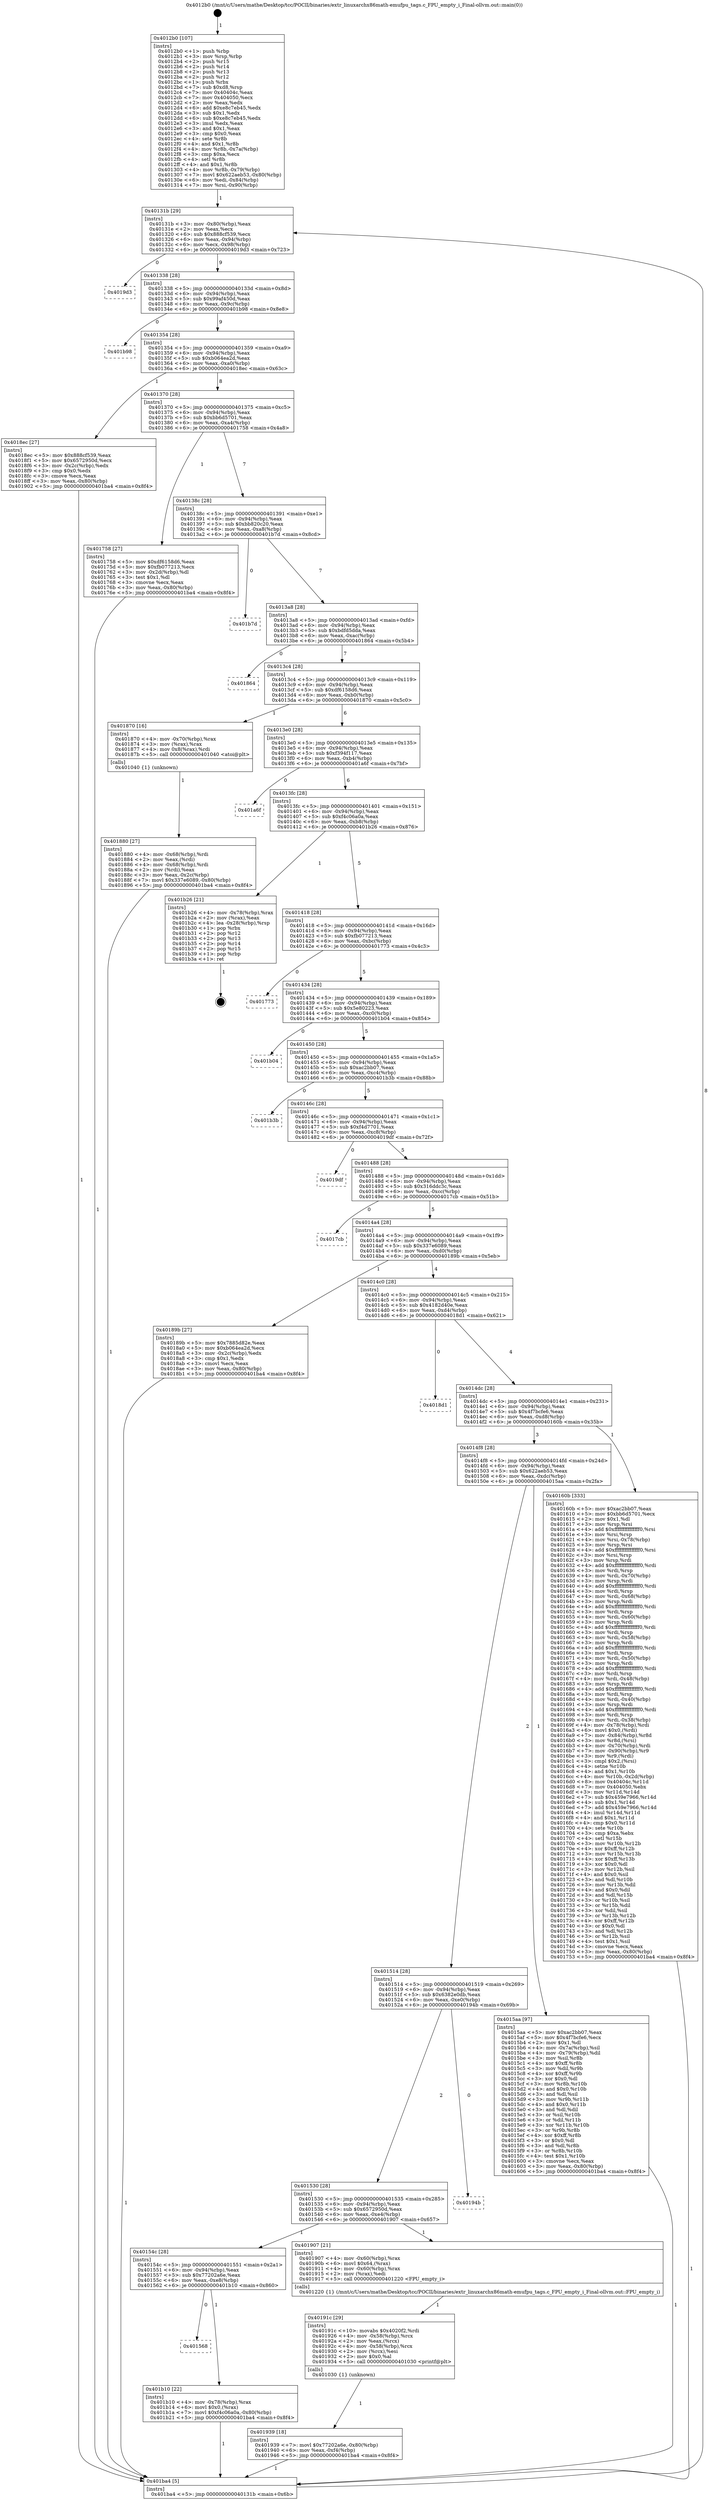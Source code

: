 digraph "0x4012b0" {
  label = "0x4012b0 (/mnt/c/Users/mathe/Desktop/tcc/POCII/binaries/extr_linuxarchx86math-emufpu_tags.c_FPU_empty_i_Final-ollvm.out::main(0))"
  labelloc = "t"
  node[shape=record]

  Entry [label="",width=0.3,height=0.3,shape=circle,fillcolor=black,style=filled]
  "0x40131b" [label="{
     0x40131b [29]\l
     | [instrs]\l
     &nbsp;&nbsp;0x40131b \<+3\>: mov -0x80(%rbp),%eax\l
     &nbsp;&nbsp;0x40131e \<+2\>: mov %eax,%ecx\l
     &nbsp;&nbsp;0x401320 \<+6\>: sub $0x888cf539,%ecx\l
     &nbsp;&nbsp;0x401326 \<+6\>: mov %eax,-0x94(%rbp)\l
     &nbsp;&nbsp;0x40132c \<+6\>: mov %ecx,-0x98(%rbp)\l
     &nbsp;&nbsp;0x401332 \<+6\>: je 00000000004019d3 \<main+0x723\>\l
  }"]
  "0x4019d3" [label="{
     0x4019d3\l
  }", style=dashed]
  "0x401338" [label="{
     0x401338 [28]\l
     | [instrs]\l
     &nbsp;&nbsp;0x401338 \<+5\>: jmp 000000000040133d \<main+0x8d\>\l
     &nbsp;&nbsp;0x40133d \<+6\>: mov -0x94(%rbp),%eax\l
     &nbsp;&nbsp;0x401343 \<+5\>: sub $0x99af450d,%eax\l
     &nbsp;&nbsp;0x401348 \<+6\>: mov %eax,-0x9c(%rbp)\l
     &nbsp;&nbsp;0x40134e \<+6\>: je 0000000000401b98 \<main+0x8e8\>\l
  }"]
  Exit [label="",width=0.3,height=0.3,shape=circle,fillcolor=black,style=filled,peripheries=2]
  "0x401b98" [label="{
     0x401b98\l
  }", style=dashed]
  "0x401354" [label="{
     0x401354 [28]\l
     | [instrs]\l
     &nbsp;&nbsp;0x401354 \<+5\>: jmp 0000000000401359 \<main+0xa9\>\l
     &nbsp;&nbsp;0x401359 \<+6\>: mov -0x94(%rbp),%eax\l
     &nbsp;&nbsp;0x40135f \<+5\>: sub $0xb064ea2d,%eax\l
     &nbsp;&nbsp;0x401364 \<+6\>: mov %eax,-0xa0(%rbp)\l
     &nbsp;&nbsp;0x40136a \<+6\>: je 00000000004018ec \<main+0x63c\>\l
  }"]
  "0x401568" [label="{
     0x401568\l
  }", style=dashed]
  "0x4018ec" [label="{
     0x4018ec [27]\l
     | [instrs]\l
     &nbsp;&nbsp;0x4018ec \<+5\>: mov $0x888cf539,%eax\l
     &nbsp;&nbsp;0x4018f1 \<+5\>: mov $0x6572950d,%ecx\l
     &nbsp;&nbsp;0x4018f6 \<+3\>: mov -0x2c(%rbp),%edx\l
     &nbsp;&nbsp;0x4018f9 \<+3\>: cmp $0x0,%edx\l
     &nbsp;&nbsp;0x4018fc \<+3\>: cmove %ecx,%eax\l
     &nbsp;&nbsp;0x4018ff \<+3\>: mov %eax,-0x80(%rbp)\l
     &nbsp;&nbsp;0x401902 \<+5\>: jmp 0000000000401ba4 \<main+0x8f4\>\l
  }"]
  "0x401370" [label="{
     0x401370 [28]\l
     | [instrs]\l
     &nbsp;&nbsp;0x401370 \<+5\>: jmp 0000000000401375 \<main+0xc5\>\l
     &nbsp;&nbsp;0x401375 \<+6\>: mov -0x94(%rbp),%eax\l
     &nbsp;&nbsp;0x40137b \<+5\>: sub $0xbb6d5701,%eax\l
     &nbsp;&nbsp;0x401380 \<+6\>: mov %eax,-0xa4(%rbp)\l
     &nbsp;&nbsp;0x401386 \<+6\>: je 0000000000401758 \<main+0x4a8\>\l
  }"]
  "0x401b10" [label="{
     0x401b10 [22]\l
     | [instrs]\l
     &nbsp;&nbsp;0x401b10 \<+4\>: mov -0x78(%rbp),%rax\l
     &nbsp;&nbsp;0x401b14 \<+6\>: movl $0x0,(%rax)\l
     &nbsp;&nbsp;0x401b1a \<+7\>: movl $0xf4c06a0a,-0x80(%rbp)\l
     &nbsp;&nbsp;0x401b21 \<+5\>: jmp 0000000000401ba4 \<main+0x8f4\>\l
  }"]
  "0x401758" [label="{
     0x401758 [27]\l
     | [instrs]\l
     &nbsp;&nbsp;0x401758 \<+5\>: mov $0xdf6158d6,%eax\l
     &nbsp;&nbsp;0x40175d \<+5\>: mov $0xfb077213,%ecx\l
     &nbsp;&nbsp;0x401762 \<+3\>: mov -0x2d(%rbp),%dl\l
     &nbsp;&nbsp;0x401765 \<+3\>: test $0x1,%dl\l
     &nbsp;&nbsp;0x401768 \<+3\>: cmovne %ecx,%eax\l
     &nbsp;&nbsp;0x40176b \<+3\>: mov %eax,-0x80(%rbp)\l
     &nbsp;&nbsp;0x40176e \<+5\>: jmp 0000000000401ba4 \<main+0x8f4\>\l
  }"]
  "0x40138c" [label="{
     0x40138c [28]\l
     | [instrs]\l
     &nbsp;&nbsp;0x40138c \<+5\>: jmp 0000000000401391 \<main+0xe1\>\l
     &nbsp;&nbsp;0x401391 \<+6\>: mov -0x94(%rbp),%eax\l
     &nbsp;&nbsp;0x401397 \<+5\>: sub $0xbb820c20,%eax\l
     &nbsp;&nbsp;0x40139c \<+6\>: mov %eax,-0xa8(%rbp)\l
     &nbsp;&nbsp;0x4013a2 \<+6\>: je 0000000000401b7d \<main+0x8cd\>\l
  }"]
  "0x401939" [label="{
     0x401939 [18]\l
     | [instrs]\l
     &nbsp;&nbsp;0x401939 \<+7\>: movl $0x77202a6e,-0x80(%rbp)\l
     &nbsp;&nbsp;0x401940 \<+6\>: mov %eax,-0xf4(%rbp)\l
     &nbsp;&nbsp;0x401946 \<+5\>: jmp 0000000000401ba4 \<main+0x8f4\>\l
  }"]
  "0x401b7d" [label="{
     0x401b7d\l
  }", style=dashed]
  "0x4013a8" [label="{
     0x4013a8 [28]\l
     | [instrs]\l
     &nbsp;&nbsp;0x4013a8 \<+5\>: jmp 00000000004013ad \<main+0xfd\>\l
     &nbsp;&nbsp;0x4013ad \<+6\>: mov -0x94(%rbp),%eax\l
     &nbsp;&nbsp;0x4013b3 \<+5\>: sub $0xbdfd5dda,%eax\l
     &nbsp;&nbsp;0x4013b8 \<+6\>: mov %eax,-0xac(%rbp)\l
     &nbsp;&nbsp;0x4013be \<+6\>: je 0000000000401864 \<main+0x5b4\>\l
  }"]
  "0x40191c" [label="{
     0x40191c [29]\l
     | [instrs]\l
     &nbsp;&nbsp;0x40191c \<+10\>: movabs $0x4020f2,%rdi\l
     &nbsp;&nbsp;0x401926 \<+4\>: mov -0x58(%rbp),%rcx\l
     &nbsp;&nbsp;0x40192a \<+2\>: mov %eax,(%rcx)\l
     &nbsp;&nbsp;0x40192c \<+4\>: mov -0x58(%rbp),%rcx\l
     &nbsp;&nbsp;0x401930 \<+2\>: mov (%rcx),%esi\l
     &nbsp;&nbsp;0x401932 \<+2\>: mov $0x0,%al\l
     &nbsp;&nbsp;0x401934 \<+5\>: call 0000000000401030 \<printf@plt\>\l
     | [calls]\l
     &nbsp;&nbsp;0x401030 \{1\} (unknown)\l
  }"]
  "0x401864" [label="{
     0x401864\l
  }", style=dashed]
  "0x4013c4" [label="{
     0x4013c4 [28]\l
     | [instrs]\l
     &nbsp;&nbsp;0x4013c4 \<+5\>: jmp 00000000004013c9 \<main+0x119\>\l
     &nbsp;&nbsp;0x4013c9 \<+6\>: mov -0x94(%rbp),%eax\l
     &nbsp;&nbsp;0x4013cf \<+5\>: sub $0xdf6158d6,%eax\l
     &nbsp;&nbsp;0x4013d4 \<+6\>: mov %eax,-0xb0(%rbp)\l
     &nbsp;&nbsp;0x4013da \<+6\>: je 0000000000401870 \<main+0x5c0\>\l
  }"]
  "0x40154c" [label="{
     0x40154c [28]\l
     | [instrs]\l
     &nbsp;&nbsp;0x40154c \<+5\>: jmp 0000000000401551 \<main+0x2a1\>\l
     &nbsp;&nbsp;0x401551 \<+6\>: mov -0x94(%rbp),%eax\l
     &nbsp;&nbsp;0x401557 \<+5\>: sub $0x77202a6e,%eax\l
     &nbsp;&nbsp;0x40155c \<+6\>: mov %eax,-0xe8(%rbp)\l
     &nbsp;&nbsp;0x401562 \<+6\>: je 0000000000401b10 \<main+0x860\>\l
  }"]
  "0x401870" [label="{
     0x401870 [16]\l
     | [instrs]\l
     &nbsp;&nbsp;0x401870 \<+4\>: mov -0x70(%rbp),%rax\l
     &nbsp;&nbsp;0x401874 \<+3\>: mov (%rax),%rax\l
     &nbsp;&nbsp;0x401877 \<+4\>: mov 0x8(%rax),%rdi\l
     &nbsp;&nbsp;0x40187b \<+5\>: call 0000000000401040 \<atoi@plt\>\l
     | [calls]\l
     &nbsp;&nbsp;0x401040 \{1\} (unknown)\l
  }"]
  "0x4013e0" [label="{
     0x4013e0 [28]\l
     | [instrs]\l
     &nbsp;&nbsp;0x4013e0 \<+5\>: jmp 00000000004013e5 \<main+0x135\>\l
     &nbsp;&nbsp;0x4013e5 \<+6\>: mov -0x94(%rbp),%eax\l
     &nbsp;&nbsp;0x4013eb \<+5\>: sub $0xf394f117,%eax\l
     &nbsp;&nbsp;0x4013f0 \<+6\>: mov %eax,-0xb4(%rbp)\l
     &nbsp;&nbsp;0x4013f6 \<+6\>: je 0000000000401a6f \<main+0x7bf\>\l
  }"]
  "0x401907" [label="{
     0x401907 [21]\l
     | [instrs]\l
     &nbsp;&nbsp;0x401907 \<+4\>: mov -0x60(%rbp),%rax\l
     &nbsp;&nbsp;0x40190b \<+6\>: movl $0x64,(%rax)\l
     &nbsp;&nbsp;0x401911 \<+4\>: mov -0x60(%rbp),%rax\l
     &nbsp;&nbsp;0x401915 \<+2\>: mov (%rax),%edi\l
     &nbsp;&nbsp;0x401917 \<+5\>: call 0000000000401220 \<FPU_empty_i\>\l
     | [calls]\l
     &nbsp;&nbsp;0x401220 \{1\} (/mnt/c/Users/mathe/Desktop/tcc/POCII/binaries/extr_linuxarchx86math-emufpu_tags.c_FPU_empty_i_Final-ollvm.out::FPU_empty_i)\l
  }"]
  "0x401a6f" [label="{
     0x401a6f\l
  }", style=dashed]
  "0x4013fc" [label="{
     0x4013fc [28]\l
     | [instrs]\l
     &nbsp;&nbsp;0x4013fc \<+5\>: jmp 0000000000401401 \<main+0x151\>\l
     &nbsp;&nbsp;0x401401 \<+6\>: mov -0x94(%rbp),%eax\l
     &nbsp;&nbsp;0x401407 \<+5\>: sub $0xf4c06a0a,%eax\l
     &nbsp;&nbsp;0x40140c \<+6\>: mov %eax,-0xb8(%rbp)\l
     &nbsp;&nbsp;0x401412 \<+6\>: je 0000000000401b26 \<main+0x876\>\l
  }"]
  "0x401530" [label="{
     0x401530 [28]\l
     | [instrs]\l
     &nbsp;&nbsp;0x401530 \<+5\>: jmp 0000000000401535 \<main+0x285\>\l
     &nbsp;&nbsp;0x401535 \<+6\>: mov -0x94(%rbp),%eax\l
     &nbsp;&nbsp;0x40153b \<+5\>: sub $0x6572950d,%eax\l
     &nbsp;&nbsp;0x401540 \<+6\>: mov %eax,-0xe4(%rbp)\l
     &nbsp;&nbsp;0x401546 \<+6\>: je 0000000000401907 \<main+0x657\>\l
  }"]
  "0x401b26" [label="{
     0x401b26 [21]\l
     | [instrs]\l
     &nbsp;&nbsp;0x401b26 \<+4\>: mov -0x78(%rbp),%rax\l
     &nbsp;&nbsp;0x401b2a \<+2\>: mov (%rax),%eax\l
     &nbsp;&nbsp;0x401b2c \<+4\>: lea -0x28(%rbp),%rsp\l
     &nbsp;&nbsp;0x401b30 \<+1\>: pop %rbx\l
     &nbsp;&nbsp;0x401b31 \<+2\>: pop %r12\l
     &nbsp;&nbsp;0x401b33 \<+2\>: pop %r13\l
     &nbsp;&nbsp;0x401b35 \<+2\>: pop %r14\l
     &nbsp;&nbsp;0x401b37 \<+2\>: pop %r15\l
     &nbsp;&nbsp;0x401b39 \<+1\>: pop %rbp\l
     &nbsp;&nbsp;0x401b3a \<+1\>: ret\l
  }"]
  "0x401418" [label="{
     0x401418 [28]\l
     | [instrs]\l
     &nbsp;&nbsp;0x401418 \<+5\>: jmp 000000000040141d \<main+0x16d\>\l
     &nbsp;&nbsp;0x40141d \<+6\>: mov -0x94(%rbp),%eax\l
     &nbsp;&nbsp;0x401423 \<+5\>: sub $0xfb077213,%eax\l
     &nbsp;&nbsp;0x401428 \<+6\>: mov %eax,-0xbc(%rbp)\l
     &nbsp;&nbsp;0x40142e \<+6\>: je 0000000000401773 \<main+0x4c3\>\l
  }"]
  "0x40194b" [label="{
     0x40194b\l
  }", style=dashed]
  "0x401773" [label="{
     0x401773\l
  }", style=dashed]
  "0x401434" [label="{
     0x401434 [28]\l
     | [instrs]\l
     &nbsp;&nbsp;0x401434 \<+5\>: jmp 0000000000401439 \<main+0x189\>\l
     &nbsp;&nbsp;0x401439 \<+6\>: mov -0x94(%rbp),%eax\l
     &nbsp;&nbsp;0x40143f \<+5\>: sub $0x5e80223,%eax\l
     &nbsp;&nbsp;0x401444 \<+6\>: mov %eax,-0xc0(%rbp)\l
     &nbsp;&nbsp;0x40144a \<+6\>: je 0000000000401b04 \<main+0x854\>\l
  }"]
  "0x401880" [label="{
     0x401880 [27]\l
     | [instrs]\l
     &nbsp;&nbsp;0x401880 \<+4\>: mov -0x68(%rbp),%rdi\l
     &nbsp;&nbsp;0x401884 \<+2\>: mov %eax,(%rdi)\l
     &nbsp;&nbsp;0x401886 \<+4\>: mov -0x68(%rbp),%rdi\l
     &nbsp;&nbsp;0x40188a \<+2\>: mov (%rdi),%eax\l
     &nbsp;&nbsp;0x40188c \<+3\>: mov %eax,-0x2c(%rbp)\l
     &nbsp;&nbsp;0x40188f \<+7\>: movl $0x337e6089,-0x80(%rbp)\l
     &nbsp;&nbsp;0x401896 \<+5\>: jmp 0000000000401ba4 \<main+0x8f4\>\l
  }"]
  "0x401b04" [label="{
     0x401b04\l
  }", style=dashed]
  "0x401450" [label="{
     0x401450 [28]\l
     | [instrs]\l
     &nbsp;&nbsp;0x401450 \<+5\>: jmp 0000000000401455 \<main+0x1a5\>\l
     &nbsp;&nbsp;0x401455 \<+6\>: mov -0x94(%rbp),%eax\l
     &nbsp;&nbsp;0x40145b \<+5\>: sub $0xac2bb07,%eax\l
     &nbsp;&nbsp;0x401460 \<+6\>: mov %eax,-0xc4(%rbp)\l
     &nbsp;&nbsp;0x401466 \<+6\>: je 0000000000401b3b \<main+0x88b\>\l
  }"]
  "0x4012b0" [label="{
     0x4012b0 [107]\l
     | [instrs]\l
     &nbsp;&nbsp;0x4012b0 \<+1\>: push %rbp\l
     &nbsp;&nbsp;0x4012b1 \<+3\>: mov %rsp,%rbp\l
     &nbsp;&nbsp;0x4012b4 \<+2\>: push %r15\l
     &nbsp;&nbsp;0x4012b6 \<+2\>: push %r14\l
     &nbsp;&nbsp;0x4012b8 \<+2\>: push %r13\l
     &nbsp;&nbsp;0x4012ba \<+2\>: push %r12\l
     &nbsp;&nbsp;0x4012bc \<+1\>: push %rbx\l
     &nbsp;&nbsp;0x4012bd \<+7\>: sub $0xd8,%rsp\l
     &nbsp;&nbsp;0x4012c4 \<+7\>: mov 0x40404c,%eax\l
     &nbsp;&nbsp;0x4012cb \<+7\>: mov 0x404050,%ecx\l
     &nbsp;&nbsp;0x4012d2 \<+2\>: mov %eax,%edx\l
     &nbsp;&nbsp;0x4012d4 \<+6\>: add $0xe8c7eb45,%edx\l
     &nbsp;&nbsp;0x4012da \<+3\>: sub $0x1,%edx\l
     &nbsp;&nbsp;0x4012dd \<+6\>: sub $0xe8c7eb45,%edx\l
     &nbsp;&nbsp;0x4012e3 \<+3\>: imul %edx,%eax\l
     &nbsp;&nbsp;0x4012e6 \<+3\>: and $0x1,%eax\l
     &nbsp;&nbsp;0x4012e9 \<+3\>: cmp $0x0,%eax\l
     &nbsp;&nbsp;0x4012ec \<+4\>: sete %r8b\l
     &nbsp;&nbsp;0x4012f0 \<+4\>: and $0x1,%r8b\l
     &nbsp;&nbsp;0x4012f4 \<+4\>: mov %r8b,-0x7a(%rbp)\l
     &nbsp;&nbsp;0x4012f8 \<+3\>: cmp $0xa,%ecx\l
     &nbsp;&nbsp;0x4012fb \<+4\>: setl %r8b\l
     &nbsp;&nbsp;0x4012ff \<+4\>: and $0x1,%r8b\l
     &nbsp;&nbsp;0x401303 \<+4\>: mov %r8b,-0x79(%rbp)\l
     &nbsp;&nbsp;0x401307 \<+7\>: movl $0x622aeb53,-0x80(%rbp)\l
     &nbsp;&nbsp;0x40130e \<+6\>: mov %edi,-0x84(%rbp)\l
     &nbsp;&nbsp;0x401314 \<+7\>: mov %rsi,-0x90(%rbp)\l
  }"]
  "0x401b3b" [label="{
     0x401b3b\l
  }", style=dashed]
  "0x40146c" [label="{
     0x40146c [28]\l
     | [instrs]\l
     &nbsp;&nbsp;0x40146c \<+5\>: jmp 0000000000401471 \<main+0x1c1\>\l
     &nbsp;&nbsp;0x401471 \<+6\>: mov -0x94(%rbp),%eax\l
     &nbsp;&nbsp;0x401477 \<+5\>: sub $0xf4d7701,%eax\l
     &nbsp;&nbsp;0x40147c \<+6\>: mov %eax,-0xc8(%rbp)\l
     &nbsp;&nbsp;0x401482 \<+6\>: je 00000000004019df \<main+0x72f\>\l
  }"]
  "0x401ba4" [label="{
     0x401ba4 [5]\l
     | [instrs]\l
     &nbsp;&nbsp;0x401ba4 \<+5\>: jmp 000000000040131b \<main+0x6b\>\l
  }"]
  "0x4019df" [label="{
     0x4019df\l
  }", style=dashed]
  "0x401488" [label="{
     0x401488 [28]\l
     | [instrs]\l
     &nbsp;&nbsp;0x401488 \<+5\>: jmp 000000000040148d \<main+0x1dd\>\l
     &nbsp;&nbsp;0x40148d \<+6\>: mov -0x94(%rbp),%eax\l
     &nbsp;&nbsp;0x401493 \<+5\>: sub $0x316ddc3c,%eax\l
     &nbsp;&nbsp;0x401498 \<+6\>: mov %eax,-0xcc(%rbp)\l
     &nbsp;&nbsp;0x40149e \<+6\>: je 00000000004017cb \<main+0x51b\>\l
  }"]
  "0x401514" [label="{
     0x401514 [28]\l
     | [instrs]\l
     &nbsp;&nbsp;0x401514 \<+5\>: jmp 0000000000401519 \<main+0x269\>\l
     &nbsp;&nbsp;0x401519 \<+6\>: mov -0x94(%rbp),%eax\l
     &nbsp;&nbsp;0x40151f \<+5\>: sub $0x6382e0db,%eax\l
     &nbsp;&nbsp;0x401524 \<+6\>: mov %eax,-0xe0(%rbp)\l
     &nbsp;&nbsp;0x40152a \<+6\>: je 000000000040194b \<main+0x69b\>\l
  }"]
  "0x4017cb" [label="{
     0x4017cb\l
  }", style=dashed]
  "0x4014a4" [label="{
     0x4014a4 [28]\l
     | [instrs]\l
     &nbsp;&nbsp;0x4014a4 \<+5\>: jmp 00000000004014a9 \<main+0x1f9\>\l
     &nbsp;&nbsp;0x4014a9 \<+6\>: mov -0x94(%rbp),%eax\l
     &nbsp;&nbsp;0x4014af \<+5\>: sub $0x337e6089,%eax\l
     &nbsp;&nbsp;0x4014b4 \<+6\>: mov %eax,-0xd0(%rbp)\l
     &nbsp;&nbsp;0x4014ba \<+6\>: je 000000000040189b \<main+0x5eb\>\l
  }"]
  "0x4015aa" [label="{
     0x4015aa [97]\l
     | [instrs]\l
     &nbsp;&nbsp;0x4015aa \<+5\>: mov $0xac2bb07,%eax\l
     &nbsp;&nbsp;0x4015af \<+5\>: mov $0x4f7bcfe6,%ecx\l
     &nbsp;&nbsp;0x4015b4 \<+2\>: mov $0x1,%dl\l
     &nbsp;&nbsp;0x4015b6 \<+4\>: mov -0x7a(%rbp),%sil\l
     &nbsp;&nbsp;0x4015ba \<+4\>: mov -0x79(%rbp),%dil\l
     &nbsp;&nbsp;0x4015be \<+3\>: mov %sil,%r8b\l
     &nbsp;&nbsp;0x4015c1 \<+4\>: xor $0xff,%r8b\l
     &nbsp;&nbsp;0x4015c5 \<+3\>: mov %dil,%r9b\l
     &nbsp;&nbsp;0x4015c8 \<+4\>: xor $0xff,%r9b\l
     &nbsp;&nbsp;0x4015cc \<+3\>: xor $0x0,%dl\l
     &nbsp;&nbsp;0x4015cf \<+3\>: mov %r8b,%r10b\l
     &nbsp;&nbsp;0x4015d2 \<+4\>: and $0x0,%r10b\l
     &nbsp;&nbsp;0x4015d6 \<+3\>: and %dl,%sil\l
     &nbsp;&nbsp;0x4015d9 \<+3\>: mov %r9b,%r11b\l
     &nbsp;&nbsp;0x4015dc \<+4\>: and $0x0,%r11b\l
     &nbsp;&nbsp;0x4015e0 \<+3\>: and %dl,%dil\l
     &nbsp;&nbsp;0x4015e3 \<+3\>: or %sil,%r10b\l
     &nbsp;&nbsp;0x4015e6 \<+3\>: or %dil,%r11b\l
     &nbsp;&nbsp;0x4015e9 \<+3\>: xor %r11b,%r10b\l
     &nbsp;&nbsp;0x4015ec \<+3\>: or %r9b,%r8b\l
     &nbsp;&nbsp;0x4015ef \<+4\>: xor $0xff,%r8b\l
     &nbsp;&nbsp;0x4015f3 \<+3\>: or $0x0,%dl\l
     &nbsp;&nbsp;0x4015f6 \<+3\>: and %dl,%r8b\l
     &nbsp;&nbsp;0x4015f9 \<+3\>: or %r8b,%r10b\l
     &nbsp;&nbsp;0x4015fc \<+4\>: test $0x1,%r10b\l
     &nbsp;&nbsp;0x401600 \<+3\>: cmovne %ecx,%eax\l
     &nbsp;&nbsp;0x401603 \<+3\>: mov %eax,-0x80(%rbp)\l
     &nbsp;&nbsp;0x401606 \<+5\>: jmp 0000000000401ba4 \<main+0x8f4\>\l
  }"]
  "0x40189b" [label="{
     0x40189b [27]\l
     | [instrs]\l
     &nbsp;&nbsp;0x40189b \<+5\>: mov $0x7885d82e,%eax\l
     &nbsp;&nbsp;0x4018a0 \<+5\>: mov $0xb064ea2d,%ecx\l
     &nbsp;&nbsp;0x4018a5 \<+3\>: mov -0x2c(%rbp),%edx\l
     &nbsp;&nbsp;0x4018a8 \<+3\>: cmp $0x1,%edx\l
     &nbsp;&nbsp;0x4018ab \<+3\>: cmovl %ecx,%eax\l
     &nbsp;&nbsp;0x4018ae \<+3\>: mov %eax,-0x80(%rbp)\l
     &nbsp;&nbsp;0x4018b1 \<+5\>: jmp 0000000000401ba4 \<main+0x8f4\>\l
  }"]
  "0x4014c0" [label="{
     0x4014c0 [28]\l
     | [instrs]\l
     &nbsp;&nbsp;0x4014c0 \<+5\>: jmp 00000000004014c5 \<main+0x215\>\l
     &nbsp;&nbsp;0x4014c5 \<+6\>: mov -0x94(%rbp),%eax\l
     &nbsp;&nbsp;0x4014cb \<+5\>: sub $0x4182d40e,%eax\l
     &nbsp;&nbsp;0x4014d0 \<+6\>: mov %eax,-0xd4(%rbp)\l
     &nbsp;&nbsp;0x4014d6 \<+6\>: je 00000000004018d1 \<main+0x621\>\l
  }"]
  "0x4014f8" [label="{
     0x4014f8 [28]\l
     | [instrs]\l
     &nbsp;&nbsp;0x4014f8 \<+5\>: jmp 00000000004014fd \<main+0x24d\>\l
     &nbsp;&nbsp;0x4014fd \<+6\>: mov -0x94(%rbp),%eax\l
     &nbsp;&nbsp;0x401503 \<+5\>: sub $0x622aeb53,%eax\l
     &nbsp;&nbsp;0x401508 \<+6\>: mov %eax,-0xdc(%rbp)\l
     &nbsp;&nbsp;0x40150e \<+6\>: je 00000000004015aa \<main+0x2fa\>\l
  }"]
  "0x4018d1" [label="{
     0x4018d1\l
  }", style=dashed]
  "0x4014dc" [label="{
     0x4014dc [28]\l
     | [instrs]\l
     &nbsp;&nbsp;0x4014dc \<+5\>: jmp 00000000004014e1 \<main+0x231\>\l
     &nbsp;&nbsp;0x4014e1 \<+6\>: mov -0x94(%rbp),%eax\l
     &nbsp;&nbsp;0x4014e7 \<+5\>: sub $0x4f7bcfe6,%eax\l
     &nbsp;&nbsp;0x4014ec \<+6\>: mov %eax,-0xd8(%rbp)\l
     &nbsp;&nbsp;0x4014f2 \<+6\>: je 000000000040160b \<main+0x35b\>\l
  }"]
  "0x40160b" [label="{
     0x40160b [333]\l
     | [instrs]\l
     &nbsp;&nbsp;0x40160b \<+5\>: mov $0xac2bb07,%eax\l
     &nbsp;&nbsp;0x401610 \<+5\>: mov $0xbb6d5701,%ecx\l
     &nbsp;&nbsp;0x401615 \<+2\>: mov $0x1,%dl\l
     &nbsp;&nbsp;0x401617 \<+3\>: mov %rsp,%rsi\l
     &nbsp;&nbsp;0x40161a \<+4\>: add $0xfffffffffffffff0,%rsi\l
     &nbsp;&nbsp;0x40161e \<+3\>: mov %rsi,%rsp\l
     &nbsp;&nbsp;0x401621 \<+4\>: mov %rsi,-0x78(%rbp)\l
     &nbsp;&nbsp;0x401625 \<+3\>: mov %rsp,%rsi\l
     &nbsp;&nbsp;0x401628 \<+4\>: add $0xfffffffffffffff0,%rsi\l
     &nbsp;&nbsp;0x40162c \<+3\>: mov %rsi,%rsp\l
     &nbsp;&nbsp;0x40162f \<+3\>: mov %rsp,%rdi\l
     &nbsp;&nbsp;0x401632 \<+4\>: add $0xfffffffffffffff0,%rdi\l
     &nbsp;&nbsp;0x401636 \<+3\>: mov %rdi,%rsp\l
     &nbsp;&nbsp;0x401639 \<+4\>: mov %rdi,-0x70(%rbp)\l
     &nbsp;&nbsp;0x40163d \<+3\>: mov %rsp,%rdi\l
     &nbsp;&nbsp;0x401640 \<+4\>: add $0xfffffffffffffff0,%rdi\l
     &nbsp;&nbsp;0x401644 \<+3\>: mov %rdi,%rsp\l
     &nbsp;&nbsp;0x401647 \<+4\>: mov %rdi,-0x68(%rbp)\l
     &nbsp;&nbsp;0x40164b \<+3\>: mov %rsp,%rdi\l
     &nbsp;&nbsp;0x40164e \<+4\>: add $0xfffffffffffffff0,%rdi\l
     &nbsp;&nbsp;0x401652 \<+3\>: mov %rdi,%rsp\l
     &nbsp;&nbsp;0x401655 \<+4\>: mov %rdi,-0x60(%rbp)\l
     &nbsp;&nbsp;0x401659 \<+3\>: mov %rsp,%rdi\l
     &nbsp;&nbsp;0x40165c \<+4\>: add $0xfffffffffffffff0,%rdi\l
     &nbsp;&nbsp;0x401660 \<+3\>: mov %rdi,%rsp\l
     &nbsp;&nbsp;0x401663 \<+4\>: mov %rdi,-0x58(%rbp)\l
     &nbsp;&nbsp;0x401667 \<+3\>: mov %rsp,%rdi\l
     &nbsp;&nbsp;0x40166a \<+4\>: add $0xfffffffffffffff0,%rdi\l
     &nbsp;&nbsp;0x40166e \<+3\>: mov %rdi,%rsp\l
     &nbsp;&nbsp;0x401671 \<+4\>: mov %rdi,-0x50(%rbp)\l
     &nbsp;&nbsp;0x401675 \<+3\>: mov %rsp,%rdi\l
     &nbsp;&nbsp;0x401678 \<+4\>: add $0xfffffffffffffff0,%rdi\l
     &nbsp;&nbsp;0x40167c \<+3\>: mov %rdi,%rsp\l
     &nbsp;&nbsp;0x40167f \<+4\>: mov %rdi,-0x48(%rbp)\l
     &nbsp;&nbsp;0x401683 \<+3\>: mov %rsp,%rdi\l
     &nbsp;&nbsp;0x401686 \<+4\>: add $0xfffffffffffffff0,%rdi\l
     &nbsp;&nbsp;0x40168a \<+3\>: mov %rdi,%rsp\l
     &nbsp;&nbsp;0x40168d \<+4\>: mov %rdi,-0x40(%rbp)\l
     &nbsp;&nbsp;0x401691 \<+3\>: mov %rsp,%rdi\l
     &nbsp;&nbsp;0x401694 \<+4\>: add $0xfffffffffffffff0,%rdi\l
     &nbsp;&nbsp;0x401698 \<+3\>: mov %rdi,%rsp\l
     &nbsp;&nbsp;0x40169b \<+4\>: mov %rdi,-0x38(%rbp)\l
     &nbsp;&nbsp;0x40169f \<+4\>: mov -0x78(%rbp),%rdi\l
     &nbsp;&nbsp;0x4016a3 \<+6\>: movl $0x0,(%rdi)\l
     &nbsp;&nbsp;0x4016a9 \<+7\>: mov -0x84(%rbp),%r8d\l
     &nbsp;&nbsp;0x4016b0 \<+3\>: mov %r8d,(%rsi)\l
     &nbsp;&nbsp;0x4016b3 \<+4\>: mov -0x70(%rbp),%rdi\l
     &nbsp;&nbsp;0x4016b7 \<+7\>: mov -0x90(%rbp),%r9\l
     &nbsp;&nbsp;0x4016be \<+3\>: mov %r9,(%rdi)\l
     &nbsp;&nbsp;0x4016c1 \<+3\>: cmpl $0x2,(%rsi)\l
     &nbsp;&nbsp;0x4016c4 \<+4\>: setne %r10b\l
     &nbsp;&nbsp;0x4016c8 \<+4\>: and $0x1,%r10b\l
     &nbsp;&nbsp;0x4016cc \<+4\>: mov %r10b,-0x2d(%rbp)\l
     &nbsp;&nbsp;0x4016d0 \<+8\>: mov 0x40404c,%r11d\l
     &nbsp;&nbsp;0x4016d8 \<+7\>: mov 0x404050,%ebx\l
     &nbsp;&nbsp;0x4016df \<+3\>: mov %r11d,%r14d\l
     &nbsp;&nbsp;0x4016e2 \<+7\>: sub $0x459e7966,%r14d\l
     &nbsp;&nbsp;0x4016e9 \<+4\>: sub $0x1,%r14d\l
     &nbsp;&nbsp;0x4016ed \<+7\>: add $0x459e7966,%r14d\l
     &nbsp;&nbsp;0x4016f4 \<+4\>: imul %r14d,%r11d\l
     &nbsp;&nbsp;0x4016f8 \<+4\>: and $0x1,%r11d\l
     &nbsp;&nbsp;0x4016fc \<+4\>: cmp $0x0,%r11d\l
     &nbsp;&nbsp;0x401700 \<+4\>: sete %r10b\l
     &nbsp;&nbsp;0x401704 \<+3\>: cmp $0xa,%ebx\l
     &nbsp;&nbsp;0x401707 \<+4\>: setl %r15b\l
     &nbsp;&nbsp;0x40170b \<+3\>: mov %r10b,%r12b\l
     &nbsp;&nbsp;0x40170e \<+4\>: xor $0xff,%r12b\l
     &nbsp;&nbsp;0x401712 \<+3\>: mov %r15b,%r13b\l
     &nbsp;&nbsp;0x401715 \<+4\>: xor $0xff,%r13b\l
     &nbsp;&nbsp;0x401719 \<+3\>: xor $0x0,%dl\l
     &nbsp;&nbsp;0x40171c \<+3\>: mov %r12b,%sil\l
     &nbsp;&nbsp;0x40171f \<+4\>: and $0x0,%sil\l
     &nbsp;&nbsp;0x401723 \<+3\>: and %dl,%r10b\l
     &nbsp;&nbsp;0x401726 \<+3\>: mov %r13b,%dil\l
     &nbsp;&nbsp;0x401729 \<+4\>: and $0x0,%dil\l
     &nbsp;&nbsp;0x40172d \<+3\>: and %dl,%r15b\l
     &nbsp;&nbsp;0x401730 \<+3\>: or %r10b,%sil\l
     &nbsp;&nbsp;0x401733 \<+3\>: or %r15b,%dil\l
     &nbsp;&nbsp;0x401736 \<+3\>: xor %dil,%sil\l
     &nbsp;&nbsp;0x401739 \<+3\>: or %r13b,%r12b\l
     &nbsp;&nbsp;0x40173c \<+4\>: xor $0xff,%r12b\l
     &nbsp;&nbsp;0x401740 \<+3\>: or $0x0,%dl\l
     &nbsp;&nbsp;0x401743 \<+3\>: and %dl,%r12b\l
     &nbsp;&nbsp;0x401746 \<+3\>: or %r12b,%sil\l
     &nbsp;&nbsp;0x401749 \<+4\>: test $0x1,%sil\l
     &nbsp;&nbsp;0x40174d \<+3\>: cmovne %ecx,%eax\l
     &nbsp;&nbsp;0x401750 \<+3\>: mov %eax,-0x80(%rbp)\l
     &nbsp;&nbsp;0x401753 \<+5\>: jmp 0000000000401ba4 \<main+0x8f4\>\l
  }"]
  Entry -> "0x4012b0" [label=" 1"]
  "0x40131b" -> "0x4019d3" [label=" 0"]
  "0x40131b" -> "0x401338" [label=" 9"]
  "0x401b26" -> Exit [label=" 1"]
  "0x401338" -> "0x401b98" [label=" 0"]
  "0x401338" -> "0x401354" [label=" 9"]
  "0x401b10" -> "0x401ba4" [label=" 1"]
  "0x401354" -> "0x4018ec" [label=" 1"]
  "0x401354" -> "0x401370" [label=" 8"]
  "0x40154c" -> "0x401568" [label=" 0"]
  "0x401370" -> "0x401758" [label=" 1"]
  "0x401370" -> "0x40138c" [label=" 7"]
  "0x40154c" -> "0x401b10" [label=" 1"]
  "0x40138c" -> "0x401b7d" [label=" 0"]
  "0x40138c" -> "0x4013a8" [label=" 7"]
  "0x401939" -> "0x401ba4" [label=" 1"]
  "0x4013a8" -> "0x401864" [label=" 0"]
  "0x4013a8" -> "0x4013c4" [label=" 7"]
  "0x40191c" -> "0x401939" [label=" 1"]
  "0x4013c4" -> "0x401870" [label=" 1"]
  "0x4013c4" -> "0x4013e0" [label=" 6"]
  "0x401907" -> "0x40191c" [label=" 1"]
  "0x4013e0" -> "0x401a6f" [label=" 0"]
  "0x4013e0" -> "0x4013fc" [label=" 6"]
  "0x401530" -> "0x40154c" [label=" 1"]
  "0x4013fc" -> "0x401b26" [label=" 1"]
  "0x4013fc" -> "0x401418" [label=" 5"]
  "0x401530" -> "0x401907" [label=" 1"]
  "0x401418" -> "0x401773" [label=" 0"]
  "0x401418" -> "0x401434" [label=" 5"]
  "0x401514" -> "0x401530" [label=" 2"]
  "0x401434" -> "0x401b04" [label=" 0"]
  "0x401434" -> "0x401450" [label=" 5"]
  "0x401514" -> "0x40194b" [label=" 0"]
  "0x401450" -> "0x401b3b" [label=" 0"]
  "0x401450" -> "0x40146c" [label=" 5"]
  "0x40189b" -> "0x401ba4" [label=" 1"]
  "0x40146c" -> "0x4019df" [label=" 0"]
  "0x40146c" -> "0x401488" [label=" 5"]
  "0x401880" -> "0x401ba4" [label=" 1"]
  "0x401488" -> "0x4017cb" [label=" 0"]
  "0x401488" -> "0x4014a4" [label=" 5"]
  "0x401870" -> "0x401880" [label=" 1"]
  "0x4014a4" -> "0x40189b" [label=" 1"]
  "0x4014a4" -> "0x4014c0" [label=" 4"]
  "0x401758" -> "0x401ba4" [label=" 1"]
  "0x4014c0" -> "0x4018d1" [label=" 0"]
  "0x4014c0" -> "0x4014dc" [label=" 4"]
  "0x4018ec" -> "0x401ba4" [label=" 1"]
  "0x4014dc" -> "0x40160b" [label=" 1"]
  "0x4014dc" -> "0x4014f8" [label=" 3"]
  "0x40160b" -> "0x401ba4" [label=" 1"]
  "0x4014f8" -> "0x4015aa" [label=" 1"]
  "0x4014f8" -> "0x401514" [label=" 2"]
  "0x4015aa" -> "0x401ba4" [label=" 1"]
  "0x4012b0" -> "0x40131b" [label=" 1"]
  "0x401ba4" -> "0x40131b" [label=" 8"]
}
